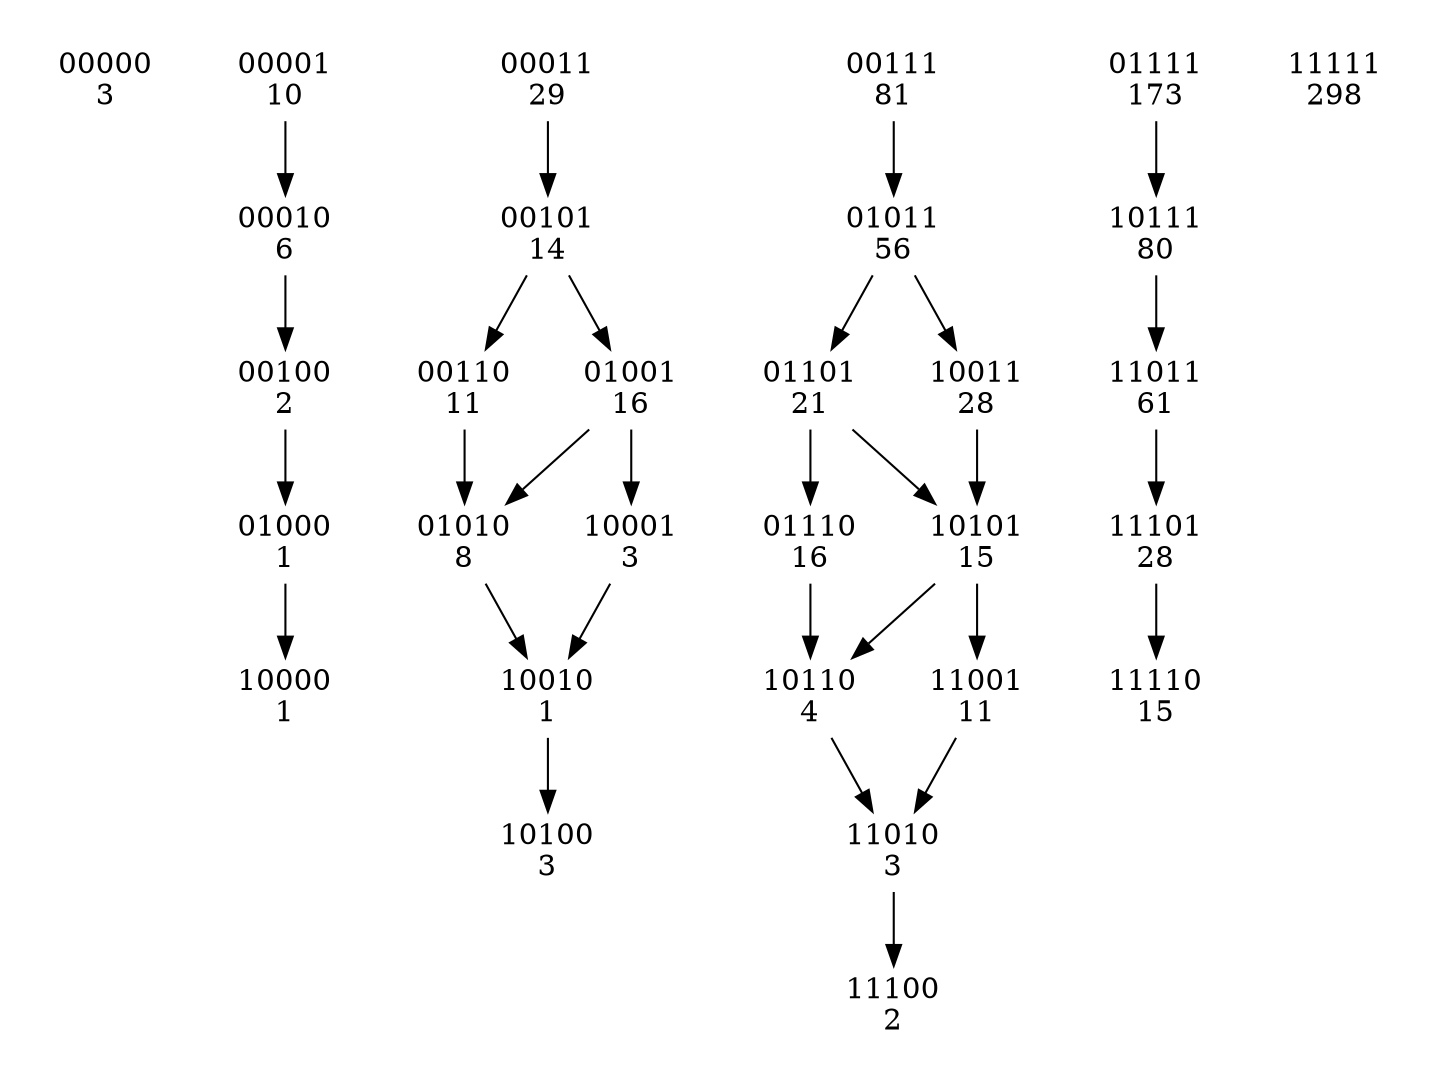 digraph G {
 node [shape = plaintext, fontsize = 14]
 subgraph cluster0  {
 color = white
  node00000 [label = "00000\n3"] 
 }
 subgraph cluster1  {
 color = white
  node00001->node00010->node00100->node01000->node10000 
 node00001 [label = "00001\n10"] 
 node00010 [label = "00010\n6"] 
 node00100 [label = "00100\n2"] 
 node01000 [label = "01000\n1"] 
 node10000 [label = "10000\n1"] 
 }
 subgraph cluster2  {
 color = white
  node00011->node00101->node00110->node01010->node10010->node10100 
 node00101->node01001->node01010 
 node01001->node10001->node10010 
 node00011 [label = "00011\n29"] 
 node00101 [label = "00101\n14"] 
 node00110 [label = "00110\n11"] 
 node01001 [label = "01001\n16"] 
 node01010 [label = "01010\n8"] 
 node10001 [label = "10001\n3"] 
 node10010 [label = "10010\n1"] 
 node10100 [label = "10100\n3"] 
 }
 subgraph cluster3  {
 color = white
  node00111->node01011->node01101->node01110->node10110->node11010->node11100 
 node01011->node10011->node10101->node10110 
 node01101->node10101->node11001->node11010 
 node00111 [label = "00111\n81"] 
 node01011 [label = "01011\n56"] 
 node01101 [label = "01101\n21"] 
 node01110 [label = "01110\n16"] 
 node10011 [label = "10011\n28"] 
 node10101 [label = "10101\n15"] 
 node10110 [label = "10110\n4"] 
 node11001 [label = "11001\n11"] 
 node11010 [label = "11010\n3"] 
 node11100 [label = "11100\n2"] 
 }
 subgraph cluster4  {
 color = white
  node01111->node10111->node11011->node11101->node11110 
 node01111 [label = "01111\n173"] 
 node10111 [label = "10111\n80"] 
 node11011 [label = "11011\n61"] 
 node11101 [label = "11101\n28"] 
 node11110 [label = "11110\n15"] 
 }
 subgraph cluster5  {
 color = white
  node11111 [label = "11111\n298"] 
 }
 }

